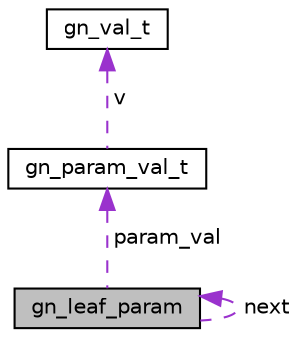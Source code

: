 digraph "gn_leaf_param"
{
 // LATEX_PDF_SIZE
  edge [fontname="Helvetica",fontsize="10",labelfontname="Helvetica",labelfontsize="10"];
  node [fontname="Helvetica",fontsize="10",shape=record];
  Node1 [label="gn_leaf_param",height=0.2,width=0.4,color="black", fillcolor="grey75", style="filled", fontcolor="black",tooltip=" "];
  Node1 -> Node1 [dir="back",color="darkorchid3",fontsize="10",style="dashed",label=" next" ,fontname="Helvetica"];
  Node2 -> Node1 [dir="back",color="darkorchid3",fontsize="10",style="dashed",label=" param_val" ,fontname="Helvetica"];
  Node2 [label="gn_param_val_t",height=0.2,width=0.4,color="black", fillcolor="white", style="filled",URL="$structgn__param__val__t.html",tooltip=" "];
  Node3 -> Node2 [dir="back",color="darkorchid3",fontsize="10",style="dashed",label=" v" ,fontname="Helvetica"];
  Node3 [label="gn_val_t",height=0.2,width=0.4,color="black", fillcolor="white", style="filled",URL="$uniongn__val__t.html",tooltip=" "];
}
